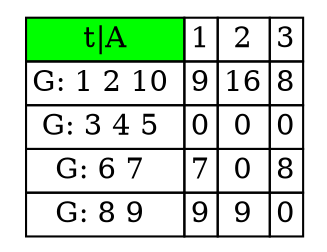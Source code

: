 digraph main {
        node [shape = plaintext]
        struct1 [label=<
        <table border = '0' cellborder = '1' cellspacing = '0'>
        <tr>
	<td bgcolor="Green">t|A</td>
	<td>1</td>
	<td>2</td>
	<td>3</td>
	</tr>
		<tr>
			<td>G: 1 2 10 </td>
			<td>9</td>
			<td>16</td>
			<td>8</td>
		</tr>
		<tr>
			<td>G: 3 4 5 </td>
			<td>0</td>
			<td>0</td>
			<td>0</td>
		</tr>
		<tr>
			<td>G: 6 7 </td>
			<td>7</td>
			<td>0</td>
			<td>8</td>
		</tr>
		<tr>
			<td>G: 8 9 </td>
			<td>9</td>
			<td>9</td>
			<td>0</td>
		</tr>
	</table>>];
}